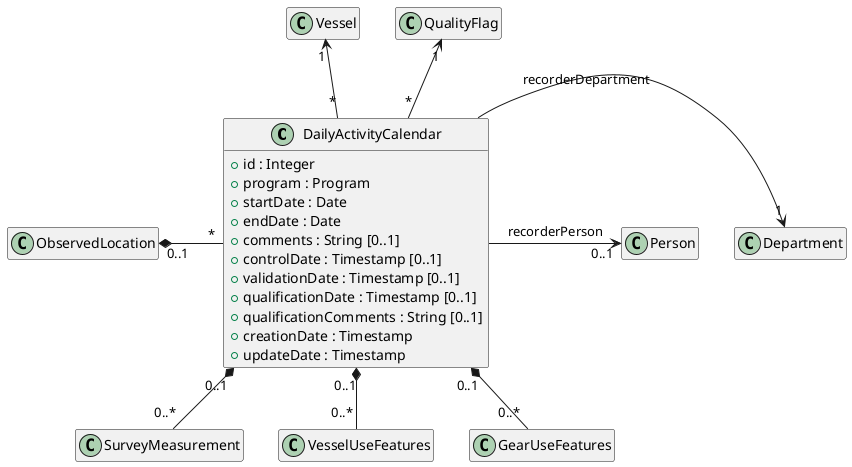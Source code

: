 @startuml
hide empty members

class DailyActivityCalendar {
    +id : Integer
    +program : Program
    +startDate : Date
    +endDate : Date
    +comments : String [0..1]
    +controlDate : Timestamp [0..1]
    +validationDate : Timestamp [0..1]
    +qualificationDate : Timestamp [0..1]
    +qualificationComments : String [0..1]
    +creationDate : Timestamp
    +updateDate : Timestamp
}

DailyActivityCalendar "*" -left-* "0..1" ObservedLocation: "        "
DailyActivityCalendar "*" -up-> "1" QualityFlag
DailyActivityCalendar "*" -up-> "1" Vessel

DailyActivityCalendar -right-> "1" Department: "recorderDepartment"
DailyActivityCalendar -right-> "0..1" Person: "recorderPerson"

DailyActivityCalendar "0..1" *-- "0..*" SurveyMeasurement
DailyActivityCalendar "0..1" *-- "0..*" VesselUseFeatures
DailyActivityCalendar "0..1" *-- "0..*" GearUseFeatures

@enduml
